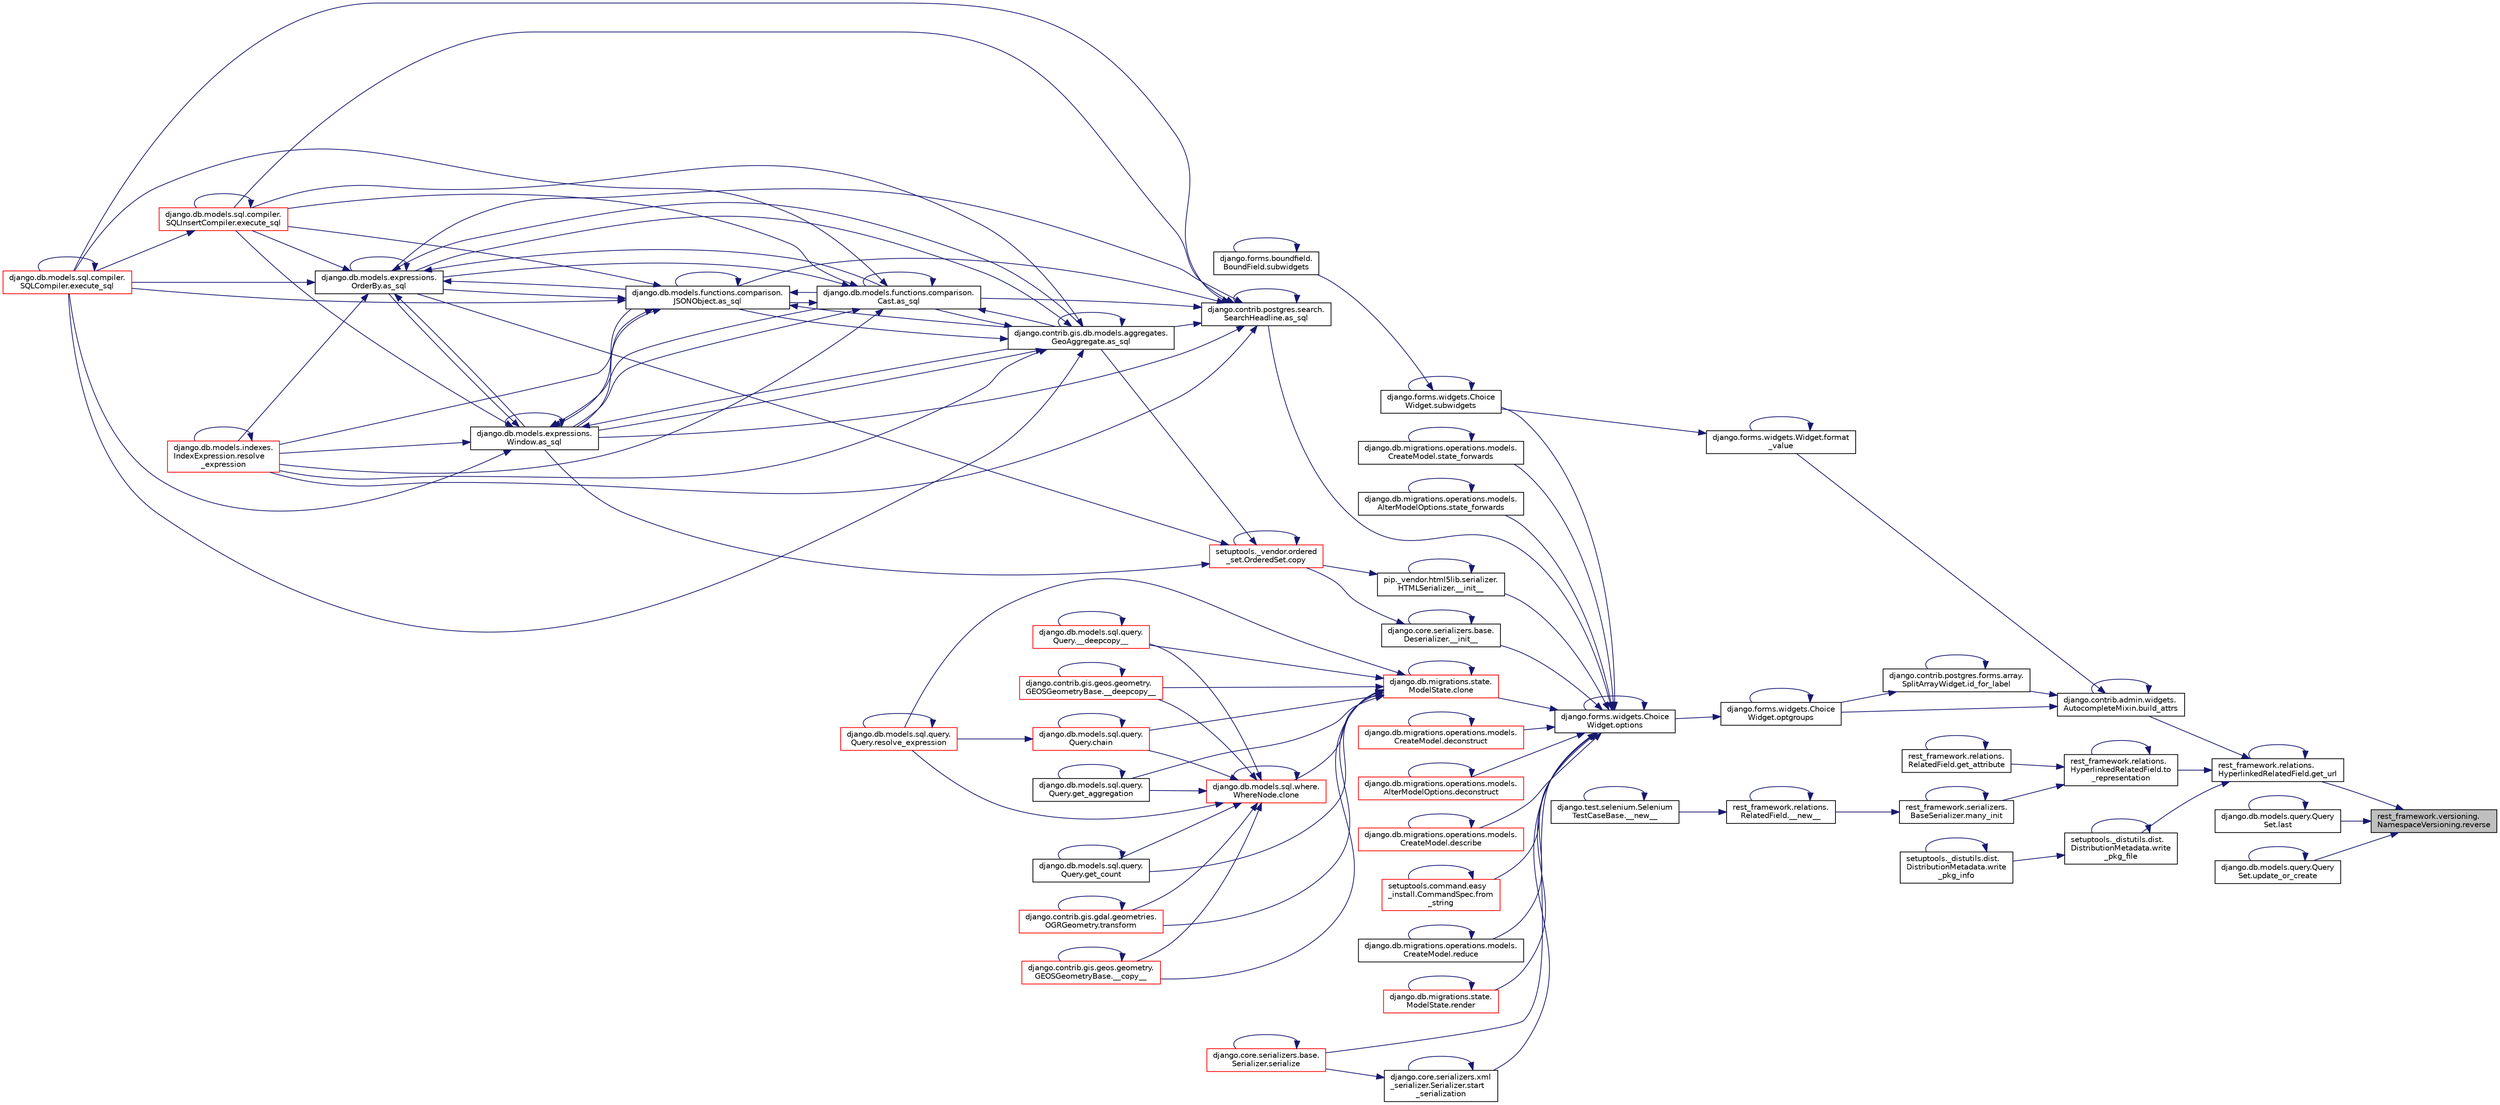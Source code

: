 digraph "rest_framework.versioning.NamespaceVersioning.reverse"
{
 // LATEX_PDF_SIZE
  edge [fontname="Helvetica",fontsize="10",labelfontname="Helvetica",labelfontsize="10"];
  node [fontname="Helvetica",fontsize="10",shape=record];
  rankdir="RL";
  Node1 [label="rest_framework.versioning.\lNamespaceVersioning.reverse",height=0.2,width=0.4,color="black", fillcolor="grey75", style="filled", fontcolor="black",tooltip=" "];
  Node1 -> Node2 [dir="back",color="midnightblue",fontsize="10",style="solid",fontname="Helvetica"];
  Node2 [label="rest_framework.relations.\lHyperlinkedRelatedField.get_url",height=0.2,width=0.4,color="black", fillcolor="white", style="filled",URL="$d1/d10/classrest__framework_1_1relations_1_1_hyperlinked_related_field.html#ac2cee1eea69703f33f0890f0352a194e",tooltip=" "];
  Node2 -> Node3 [dir="back",color="midnightblue",fontsize="10",style="solid",fontname="Helvetica"];
  Node3 [label="django.contrib.admin.widgets.\lAutocompleteMixin.build_attrs",height=0.2,width=0.4,color="black", fillcolor="white", style="filled",URL="$de/d3c/classdjango_1_1contrib_1_1admin_1_1widgets_1_1_autocomplete_mixin.html#a176090ce6f09cb6a66c1c8cd9bcc11f4",tooltip=" "];
  Node3 -> Node3 [dir="back",color="midnightblue",fontsize="10",style="solid",fontname="Helvetica"];
  Node3 -> Node4 [dir="back",color="midnightblue",fontsize="10",style="solid",fontname="Helvetica"];
  Node4 [label="django.forms.widgets.Widget.format\l_value",height=0.2,width=0.4,color="black", fillcolor="white", style="filled",URL="$d4/d5e/classdjango_1_1forms_1_1widgets_1_1_widget.html#a6223d906d553e933a2c703b77e813d27",tooltip=" "];
  Node4 -> Node4 [dir="back",color="midnightblue",fontsize="10",style="solid",fontname="Helvetica"];
  Node4 -> Node5 [dir="back",color="midnightblue",fontsize="10",style="solid",fontname="Helvetica"];
  Node5 [label="django.forms.widgets.Choice\lWidget.subwidgets",height=0.2,width=0.4,color="black", fillcolor="white", style="filled",URL="$d5/d18/classdjango_1_1forms_1_1widgets_1_1_choice_widget.html#a90027127caf58ece2d8c9d59027c9e5b",tooltip=" "];
  Node5 -> Node6 [dir="back",color="midnightblue",fontsize="10",style="solid",fontname="Helvetica"];
  Node6 [label="django.forms.boundfield.\lBoundField.subwidgets",height=0.2,width=0.4,color="black", fillcolor="white", style="filled",URL="$da/d92/classdjango_1_1forms_1_1boundfield_1_1_bound_field.html#a1367d359203b669735a2c747a5579250",tooltip=" "];
  Node6 -> Node6 [dir="back",color="midnightblue",fontsize="10",style="solid",fontname="Helvetica"];
  Node5 -> Node5 [dir="back",color="midnightblue",fontsize="10",style="solid",fontname="Helvetica"];
  Node3 -> Node7 [dir="back",color="midnightblue",fontsize="10",style="solid",fontname="Helvetica"];
  Node7 [label="django.contrib.postgres.forms.array.\lSplitArrayWidget.id_for_label",height=0.2,width=0.4,color="black", fillcolor="white", style="filled",URL="$d3/d50/classdjango_1_1contrib_1_1postgres_1_1forms_1_1array_1_1_split_array_widget.html#a8d3c2bd5d03c8ab5f13dee94a49df974",tooltip=" "];
  Node7 -> Node7 [dir="back",color="midnightblue",fontsize="10",style="solid",fontname="Helvetica"];
  Node7 -> Node8 [dir="back",color="midnightblue",fontsize="10",style="solid",fontname="Helvetica"];
  Node8 [label="django.forms.widgets.Choice\lWidget.optgroups",height=0.2,width=0.4,color="black", fillcolor="white", style="filled",URL="$d5/d18/classdjango_1_1forms_1_1widgets_1_1_choice_widget.html#a69d858bf11924e506b9973702d2ba075",tooltip=" "];
  Node8 -> Node8 [dir="back",color="midnightblue",fontsize="10",style="solid",fontname="Helvetica"];
  Node8 -> Node9 [dir="back",color="midnightblue",fontsize="10",style="solid",fontname="Helvetica"];
  Node9 [label="django.forms.widgets.Choice\lWidget.options",height=0.2,width=0.4,color="black", fillcolor="white", style="filled",URL="$d5/d18/classdjango_1_1forms_1_1widgets_1_1_choice_widget.html#a40af062eadb43dcc4a326e0e6e66ad78",tooltip=" "];
  Node9 -> Node10 [dir="back",color="midnightblue",fontsize="10",style="solid",fontname="Helvetica"];
  Node10 [label="pip._vendor.html5lib.serializer.\lHTMLSerializer.__init__",height=0.2,width=0.4,color="black", fillcolor="white", style="filled",URL="$d1/d17/classpip_1_1__vendor_1_1html5lib_1_1serializer_1_1_h_t_m_l_serializer.html#ae1f820664d0ba0b48b7b321577f1e996",tooltip=" "];
  Node10 -> Node10 [dir="back",color="midnightblue",fontsize="10",style="solid",fontname="Helvetica"];
  Node10 -> Node11 [dir="back",color="midnightblue",fontsize="10",style="solid",fontname="Helvetica"];
  Node11 [label="setuptools._vendor.ordered\l_set.OrderedSet.copy",height=0.2,width=0.4,color="red", fillcolor="white", style="filled",URL="$d0/d40/classsetuptools_1_1__vendor_1_1ordered__set_1_1_ordered_set.html#a84224c403039b9dac5d2794d85073053",tooltip=" "];
  Node11 -> Node21 [dir="back",color="midnightblue",fontsize="10",style="solid",fontname="Helvetica"];
  Node21 [label="django.contrib.gis.db.models.aggregates.\lGeoAggregate.as_sql",height=0.2,width=0.4,color="black", fillcolor="white", style="filled",URL="$df/dbe/classdjango_1_1contrib_1_1gis_1_1db_1_1models_1_1aggregates_1_1_geo_aggregate.html#a129bfb83cb8d965d40be63e974594fa7",tooltip=" "];
  Node21 -> Node19 [dir="back",color="midnightblue",fontsize="10",style="solid",fontname="Helvetica"];
  Node19 [label="django.db.models.functions.comparison.\lCast.as_sql",height=0.2,width=0.4,color="black", fillcolor="white", style="filled",URL="$dd/d3c/classdjango_1_1db_1_1models_1_1functions_1_1comparison_1_1_cast.html#a010e365ade29d50da0332d4f46b95cf0",tooltip=" "];
  Node19 -> Node19 [dir="back",color="midnightblue",fontsize="10",style="solid",fontname="Helvetica"];
  Node19 -> Node20 [dir="back",color="midnightblue",fontsize="10",style="solid",fontname="Helvetica"];
  Node20 [label="django.db.models.functions.comparison.\lJSONObject.as_sql",height=0.2,width=0.4,color="black", fillcolor="white", style="filled",URL="$db/d2f/classdjango_1_1db_1_1models_1_1functions_1_1comparison_1_1_j_s_o_n_object.html#a7ea48a9164c15f6c04fa1851987b0be4",tooltip=" "];
  Node20 -> Node19 [dir="back",color="midnightblue",fontsize="10",style="solid",fontname="Helvetica"];
  Node20 -> Node20 [dir="back",color="midnightblue",fontsize="10",style="solid",fontname="Helvetica"];
  Node20 -> Node21 [dir="back",color="midnightblue",fontsize="10",style="solid",fontname="Helvetica"];
  Node20 -> Node22 [dir="back",color="midnightblue",fontsize="10",style="solid",fontname="Helvetica"];
  Node22 [label="django.db.models.expressions.\lWindow.as_sql",height=0.2,width=0.4,color="black", fillcolor="white", style="filled",URL="$d6/d1c/classdjango_1_1db_1_1models_1_1expressions_1_1_window.html#a2a81a422e2884ef2026394b0f83416dc",tooltip=" "];
  Node22 -> Node19 [dir="back",color="midnightblue",fontsize="10",style="solid",fontname="Helvetica"];
  Node22 -> Node20 [dir="back",color="midnightblue",fontsize="10",style="solid",fontname="Helvetica"];
  Node22 -> Node21 [dir="back",color="midnightblue",fontsize="10",style="solid",fontname="Helvetica"];
  Node22 -> Node22 [dir="back",color="midnightblue",fontsize="10",style="solid",fontname="Helvetica"];
  Node22 -> Node23 [dir="back",color="midnightblue",fontsize="10",style="solid",fontname="Helvetica"];
  Node23 [label="django.db.models.expressions.\lOrderBy.as_sql",height=0.2,width=0.4,color="black", fillcolor="white", style="filled",URL="$da/d4d/classdjango_1_1db_1_1models_1_1expressions_1_1_order_by.html#a343064ad7cfdac310e95fd997ee6d4cc",tooltip=" "];
  Node23 -> Node19 [dir="back",color="midnightblue",fontsize="10",style="solid",fontname="Helvetica"];
  Node23 -> Node20 [dir="back",color="midnightblue",fontsize="10",style="solid",fontname="Helvetica"];
  Node23 -> Node21 [dir="back",color="midnightblue",fontsize="10",style="solid",fontname="Helvetica"];
  Node23 -> Node22 [dir="back",color="midnightblue",fontsize="10",style="solid",fontname="Helvetica"];
  Node23 -> Node23 [dir="back",color="midnightblue",fontsize="10",style="solid",fontname="Helvetica"];
  Node23 -> Node24 [dir="back",color="midnightblue",fontsize="10",style="solid",fontname="Helvetica"];
  Node24 [label="django.db.models.sql.compiler.\lSQLCompiler.execute_sql",height=0.2,width=0.4,color="red", fillcolor="white", style="filled",URL="$df/de2/classdjango_1_1db_1_1models_1_1sql_1_1compiler_1_1_s_q_l_compiler.html#a2547088c51124a0d09620d04cf56b050",tooltip=" "];
  Node24 -> Node24 [dir="back",color="midnightblue",fontsize="10",style="solid",fontname="Helvetica"];
  Node23 -> Node27 [dir="back",color="midnightblue",fontsize="10",style="solid",fontname="Helvetica"];
  Node27 [label="django.db.models.sql.compiler.\lSQLInsertCompiler.execute_sql",height=0.2,width=0.4,color="red", fillcolor="white", style="filled",URL="$dd/daa/classdjango_1_1db_1_1models_1_1sql_1_1compiler_1_1_s_q_l_insert_compiler.html#a2ebda5346b92962b6ac5ca8234bfeb42",tooltip=" "];
  Node27 -> Node24 [dir="back",color="midnightblue",fontsize="10",style="solid",fontname="Helvetica"];
  Node27 -> Node27 [dir="back",color="midnightblue",fontsize="10",style="solid",fontname="Helvetica"];
  Node23 -> Node28 [dir="back",color="midnightblue",fontsize="10",style="solid",fontname="Helvetica"];
  Node28 [label="django.db.models.indexes.\lIndexExpression.resolve\l_expression",height=0.2,width=0.4,color="red", fillcolor="white", style="filled",URL="$df/d4f/classdjango_1_1db_1_1models_1_1indexes_1_1_index_expression.html#ae39ac90454fba3ff53ac2d342cd5feea",tooltip=" "];
  Node28 -> Node28 [dir="back",color="midnightblue",fontsize="10",style="solid",fontname="Helvetica"];
  Node22 -> Node24 [dir="back",color="midnightblue",fontsize="10",style="solid",fontname="Helvetica"];
  Node22 -> Node27 [dir="back",color="midnightblue",fontsize="10",style="solid",fontname="Helvetica"];
  Node22 -> Node28 [dir="back",color="midnightblue",fontsize="10",style="solid",fontname="Helvetica"];
  Node20 -> Node23 [dir="back",color="midnightblue",fontsize="10",style="solid",fontname="Helvetica"];
  Node20 -> Node24 [dir="back",color="midnightblue",fontsize="10",style="solid",fontname="Helvetica"];
  Node20 -> Node27 [dir="back",color="midnightblue",fontsize="10",style="solid",fontname="Helvetica"];
  Node20 -> Node28 [dir="back",color="midnightblue",fontsize="10",style="solid",fontname="Helvetica"];
  Node19 -> Node21 [dir="back",color="midnightblue",fontsize="10",style="solid",fontname="Helvetica"];
  Node19 -> Node22 [dir="back",color="midnightblue",fontsize="10",style="solid",fontname="Helvetica"];
  Node19 -> Node23 [dir="back",color="midnightblue",fontsize="10",style="solid",fontname="Helvetica"];
  Node19 -> Node24 [dir="back",color="midnightblue",fontsize="10",style="solid",fontname="Helvetica"];
  Node19 -> Node27 [dir="back",color="midnightblue",fontsize="10",style="solid",fontname="Helvetica"];
  Node19 -> Node28 [dir="back",color="midnightblue",fontsize="10",style="solid",fontname="Helvetica"];
  Node21 -> Node20 [dir="back",color="midnightblue",fontsize="10",style="solid",fontname="Helvetica"];
  Node21 -> Node21 [dir="back",color="midnightblue",fontsize="10",style="solid",fontname="Helvetica"];
  Node21 -> Node22 [dir="back",color="midnightblue",fontsize="10",style="solid",fontname="Helvetica"];
  Node21 -> Node23 [dir="back",color="midnightblue",fontsize="10",style="solid",fontname="Helvetica"];
  Node21 -> Node24 [dir="back",color="midnightblue",fontsize="10",style="solid",fontname="Helvetica"];
  Node21 -> Node27 [dir="back",color="midnightblue",fontsize="10",style="solid",fontname="Helvetica"];
  Node21 -> Node28 [dir="back",color="midnightblue",fontsize="10",style="solid",fontname="Helvetica"];
  Node11 -> Node22 [dir="back",color="midnightblue",fontsize="10",style="solid",fontname="Helvetica"];
  Node11 -> Node23 [dir="back",color="midnightblue",fontsize="10",style="solid",fontname="Helvetica"];
  Node11 -> Node11 [dir="back",color="midnightblue",fontsize="10",style="solid",fontname="Helvetica"];
  Node9 -> Node125 [dir="back",color="midnightblue",fontsize="10",style="solid",fontname="Helvetica"];
  Node125 [label="django.core.serializers.base.\lDeserializer.__init__",height=0.2,width=0.4,color="black", fillcolor="white", style="filled",URL="$d7/df3/classdjango_1_1core_1_1serializers_1_1base_1_1_deserializer.html#ad79058cc0c4dcabd51d1c29d45757f70",tooltip=" "];
  Node125 -> Node125 [dir="back",color="midnightblue",fontsize="10",style="solid",fontname="Helvetica"];
  Node125 -> Node11 [dir="back",color="midnightblue",fontsize="10",style="solid",fontname="Helvetica"];
  Node9 -> Node321 [dir="back",color="midnightblue",fontsize="10",style="solid",fontname="Helvetica"];
  Node321 [label="django.contrib.postgres.search.\lSearchHeadline.as_sql",height=0.2,width=0.4,color="black", fillcolor="white", style="filled",URL="$d5/d6d/classdjango_1_1contrib_1_1postgres_1_1search_1_1_search_headline.html#a7b036484282edf2b56f64572a2b6dae0",tooltip=" "];
  Node321 -> Node19 [dir="back",color="midnightblue",fontsize="10",style="solid",fontname="Helvetica"];
  Node321 -> Node20 [dir="back",color="midnightblue",fontsize="10",style="solid",fontname="Helvetica"];
  Node321 -> Node21 [dir="back",color="midnightblue",fontsize="10",style="solid",fontname="Helvetica"];
  Node321 -> Node321 [dir="back",color="midnightblue",fontsize="10",style="solid",fontname="Helvetica"];
  Node321 -> Node22 [dir="back",color="midnightblue",fontsize="10",style="solid",fontname="Helvetica"];
  Node321 -> Node23 [dir="back",color="midnightblue",fontsize="10",style="solid",fontname="Helvetica"];
  Node321 -> Node24 [dir="back",color="midnightblue",fontsize="10",style="solid",fontname="Helvetica"];
  Node321 -> Node27 [dir="back",color="midnightblue",fontsize="10",style="solid",fontname="Helvetica"];
  Node321 -> Node28 [dir="back",color="midnightblue",fontsize="10",style="solid",fontname="Helvetica"];
  Node9 -> Node322 [dir="back",color="midnightblue",fontsize="10",style="solid",fontname="Helvetica"];
  Node322 [label="django.db.migrations.state.\lModelState.clone",height=0.2,width=0.4,color="red", fillcolor="white", style="filled",URL="$d1/d62/classdjango_1_1db_1_1migrations_1_1state_1_1_model_state.html#ab5feb03ae6d22923dd5029a5cfb8abb0",tooltip=" "];
  Node322 -> Node203 [dir="back",color="midnightblue",fontsize="10",style="solid",fontname="Helvetica"];
  Node203 [label="django.contrib.gis.geos.geometry.\lGEOSGeometryBase.__copy__",height=0.2,width=0.4,color="red", fillcolor="white", style="filled",URL="$d0/d97/classdjango_1_1contrib_1_1gis_1_1geos_1_1geometry_1_1_g_e_o_s_geometry_base.html#ad0b8f9f034cdd53b3646bc83bebfee9d",tooltip=" "];
  Node203 -> Node203 [dir="back",color="midnightblue",fontsize="10",style="solid",fontname="Helvetica"];
  Node322 -> Node273 [dir="back",color="midnightblue",fontsize="10",style="solid",fontname="Helvetica"];
  Node273 [label="django.db.models.sql.query.\lQuery.__deepcopy__",height=0.2,width=0.4,color="red", fillcolor="white", style="filled",URL="$d6/d30/classdjango_1_1db_1_1models_1_1sql_1_1query_1_1_query.html#a47d0b39c5cf5d7f03c4ce7f394792e9e",tooltip=" "];
  Node273 -> Node273 [dir="back",color="midnightblue",fontsize="10",style="solid",fontname="Helvetica"];
  Node322 -> Node275 [dir="back",color="midnightblue",fontsize="10",style="solid",fontname="Helvetica"];
  Node275 [label="django.contrib.gis.geos.geometry.\lGEOSGeometryBase.__deepcopy__",height=0.2,width=0.4,color="red", fillcolor="white", style="filled",URL="$d0/d97/classdjango_1_1contrib_1_1gis_1_1geos_1_1geometry_1_1_g_e_o_s_geometry_base.html#abd885baf64b30178d1b8fc440359bd52",tooltip=" "];
  Node275 -> Node275 [dir="back",color="midnightblue",fontsize="10",style="solid",fontname="Helvetica"];
  Node322 -> Node276 [dir="back",color="midnightblue",fontsize="10",style="solid",fontname="Helvetica"];
  Node276 [label="django.db.models.sql.query.\lQuery.chain",height=0.2,width=0.4,color="red", fillcolor="white", style="filled",URL="$d6/d30/classdjango_1_1db_1_1models_1_1sql_1_1query_1_1_query.html#a37be68b6aa70388830ba40dcf69226e0",tooltip=" "];
  Node276 -> Node276 [dir="back",color="midnightblue",fontsize="10",style="solid",fontname="Helvetica"];
  Node276 -> Node278 [dir="back",color="midnightblue",fontsize="10",style="solid",fontname="Helvetica"];
  Node278 [label="django.db.models.sql.query.\lQuery.resolve_expression",height=0.2,width=0.4,color="red", fillcolor="white", style="filled",URL="$d6/d30/classdjango_1_1db_1_1models_1_1sql_1_1query_1_1_query.html#a9e8ca457b39c8f73a40d5ab53980fe1b",tooltip=" "];
  Node278 -> Node278 [dir="back",color="midnightblue",fontsize="10",style="solid",fontname="Helvetica"];
  Node322 -> Node322 [dir="back",color="midnightblue",fontsize="10",style="solid",fontname="Helvetica"];
  Node322 -> Node279 [dir="back",color="midnightblue",fontsize="10",style="solid",fontname="Helvetica"];
  Node279 [label="django.db.models.sql.where.\lWhereNode.clone",height=0.2,width=0.4,color="red", fillcolor="white", style="filled",URL="$db/da3/classdjango_1_1db_1_1models_1_1sql_1_1where_1_1_where_node.html#aa169773c5fb2dda662bec5946ed79263",tooltip=" "];
  Node279 -> Node203 [dir="back",color="midnightblue",fontsize="10",style="solid",fontname="Helvetica"];
  Node279 -> Node273 [dir="back",color="midnightblue",fontsize="10",style="solid",fontname="Helvetica"];
  Node279 -> Node275 [dir="back",color="midnightblue",fontsize="10",style="solid",fontname="Helvetica"];
  Node279 -> Node276 [dir="back",color="midnightblue",fontsize="10",style="solid",fontname="Helvetica"];
  Node279 -> Node279 [dir="back",color="midnightblue",fontsize="10",style="solid",fontname="Helvetica"];
  Node279 -> Node280 [dir="back",color="midnightblue",fontsize="10",style="solid",fontname="Helvetica"];
  Node280 [label="django.db.models.sql.query.\lQuery.get_aggregation",height=0.2,width=0.4,color="black", fillcolor="white", style="filled",URL="$d6/d30/classdjango_1_1db_1_1models_1_1sql_1_1query_1_1_query.html#ab4d610fd0c5584b3a54114136328c7f2",tooltip=" "];
  Node280 -> Node280 [dir="back",color="midnightblue",fontsize="10",style="solid",fontname="Helvetica"];
  Node279 -> Node281 [dir="back",color="midnightblue",fontsize="10",style="solid",fontname="Helvetica"];
  Node281 [label="django.db.models.sql.query.\lQuery.get_count",height=0.2,width=0.4,color="black", fillcolor="white", style="filled",URL="$d6/d30/classdjango_1_1db_1_1models_1_1sql_1_1query_1_1_query.html#ac79609ff8cae523450ee522120f71f02",tooltip=" "];
  Node281 -> Node281 [dir="back",color="midnightblue",fontsize="10",style="solid",fontname="Helvetica"];
  Node279 -> Node278 [dir="back",color="midnightblue",fontsize="10",style="solid",fontname="Helvetica"];
  Node279 -> Node282 [dir="back",color="midnightblue",fontsize="10",style="solid",fontname="Helvetica"];
  Node282 [label="django.contrib.gis.gdal.geometries.\lOGRGeometry.transform",height=0.2,width=0.4,color="red", fillcolor="white", style="filled",URL="$dd/d78/classdjango_1_1contrib_1_1gis_1_1gdal_1_1geometries_1_1_o_g_r_geometry.html#a226a7d57d4415577e5134c074054bc99",tooltip=" "];
  Node282 -> Node282 [dir="back",color="midnightblue",fontsize="10",style="solid",fontname="Helvetica"];
  Node322 -> Node280 [dir="back",color="midnightblue",fontsize="10",style="solid",fontname="Helvetica"];
  Node322 -> Node281 [dir="back",color="midnightblue",fontsize="10",style="solid",fontname="Helvetica"];
  Node322 -> Node278 [dir="back",color="midnightblue",fontsize="10",style="solid",fontname="Helvetica"];
  Node322 -> Node282 [dir="back",color="midnightblue",fontsize="10",style="solid",fontname="Helvetica"];
  Node9 -> Node323 [dir="back",color="midnightblue",fontsize="10",style="solid",fontname="Helvetica"];
  Node323 [label="django.db.migrations.operations.models.\lCreateModel.deconstruct",height=0.2,width=0.4,color="red", fillcolor="white", style="filled",URL="$df/de7/classdjango_1_1db_1_1migrations_1_1operations_1_1models_1_1_create_model.html#a910fdf57be013d29c67fcadc89a5d359",tooltip=" "];
  Node323 -> Node323 [dir="back",color="midnightblue",fontsize="10",style="solid",fontname="Helvetica"];
  Node9 -> Node327 [dir="back",color="midnightblue",fontsize="10",style="solid",fontname="Helvetica"];
  Node327 [label="django.db.migrations.operations.models.\lAlterModelOptions.deconstruct",height=0.2,width=0.4,color="red", fillcolor="white", style="filled",URL="$d9/db3/classdjango_1_1db_1_1migrations_1_1operations_1_1models_1_1_alter_model_options.html#a783d403446e04752c1a1a57759243501",tooltip=" "];
  Node327 -> Node327 [dir="back",color="midnightblue",fontsize="10",style="solid",fontname="Helvetica"];
  Node9 -> Node328 [dir="back",color="midnightblue",fontsize="10",style="solid",fontname="Helvetica"];
  Node328 [label="django.db.migrations.operations.models.\lCreateModel.describe",height=0.2,width=0.4,color="red", fillcolor="white", style="filled",URL="$df/de7/classdjango_1_1db_1_1migrations_1_1operations_1_1models_1_1_create_model.html#a5a47a5e72edb0442fb58b33816d1a254",tooltip=" "];
  Node328 -> Node328 [dir="back",color="midnightblue",fontsize="10",style="solid",fontname="Helvetica"];
  Node9 -> Node330 [dir="back",color="midnightblue",fontsize="10",style="solid",fontname="Helvetica"];
  Node330 [label="setuptools.command.easy\l_install.CommandSpec.from\l_string",height=0.2,width=0.4,color="red", fillcolor="white", style="filled",URL="$d8/da2/classsetuptools_1_1command_1_1easy__install_1_1_command_spec.html#a06561ebbceb860d5733127793c5896dc",tooltip=" "];
  Node330 -> Node330 [dir="back",color="midnightblue",fontsize="10",style="solid",fontname="Helvetica"];
  Node9 -> Node9 [dir="back",color="midnightblue",fontsize="10",style="solid",fontname="Helvetica"];
  Node9 -> Node332 [dir="back",color="midnightblue",fontsize="10",style="solid",fontname="Helvetica"];
  Node332 [label="django.db.migrations.operations.models.\lCreateModel.reduce",height=0.2,width=0.4,color="black", fillcolor="white", style="filled",URL="$df/de7/classdjango_1_1db_1_1migrations_1_1operations_1_1models_1_1_create_model.html#a4747cc5f9daa0f3dc8d040d85c42f591",tooltip=" "];
  Node332 -> Node332 [dir="back",color="midnightblue",fontsize="10",style="solid",fontname="Helvetica"];
  Node9 -> Node333 [dir="back",color="midnightblue",fontsize="10",style="solid",fontname="Helvetica"];
  Node333 [label="django.db.migrations.state.\lModelState.render",height=0.2,width=0.4,color="red", fillcolor="white", style="filled",URL="$d1/d62/classdjango_1_1db_1_1migrations_1_1state_1_1_model_state.html#a671a1ed529a03603cbccb7a8222d2a1d",tooltip=" "];
  Node333 -> Node333 [dir="back",color="midnightblue",fontsize="10",style="solid",fontname="Helvetica"];
  Node9 -> Node132 [dir="back",color="midnightblue",fontsize="10",style="solid",fontname="Helvetica"];
  Node132 [label="django.core.serializers.base.\lSerializer.serialize",height=0.2,width=0.4,color="red", fillcolor="white", style="filled",URL="$de/d56/classdjango_1_1core_1_1serializers_1_1base_1_1_serializer.html#afbe191492d554061efa3d31576408535",tooltip=" "];
  Node132 -> Node132 [dir="back",color="midnightblue",fontsize="10",style="solid",fontname="Helvetica"];
  Node9 -> Node334 [dir="back",color="midnightblue",fontsize="10",style="solid",fontname="Helvetica"];
  Node334 [label="django.core.serializers.xml\l_serializer.Serializer.start\l_serialization",height=0.2,width=0.4,color="black", fillcolor="white", style="filled",URL="$dc/d8c/classdjango_1_1core_1_1serializers_1_1xml__serializer_1_1_serializer.html#a69533ac1db45ee31b9870e4c15993836",tooltip=" "];
  Node334 -> Node132 [dir="back",color="midnightblue",fontsize="10",style="solid",fontname="Helvetica"];
  Node334 -> Node334 [dir="back",color="midnightblue",fontsize="10",style="solid",fontname="Helvetica"];
  Node9 -> Node335 [dir="back",color="midnightblue",fontsize="10",style="solid",fontname="Helvetica"];
  Node335 [label="django.db.migrations.operations.models.\lCreateModel.state_forwards",height=0.2,width=0.4,color="black", fillcolor="white", style="filled",URL="$df/de7/classdjango_1_1db_1_1migrations_1_1operations_1_1models_1_1_create_model.html#a0bcab5c3c57ecdcfb3ab5f3aa318235f",tooltip=" "];
  Node335 -> Node335 [dir="back",color="midnightblue",fontsize="10",style="solid",fontname="Helvetica"];
  Node9 -> Node336 [dir="back",color="midnightblue",fontsize="10",style="solid",fontname="Helvetica"];
  Node336 [label="django.db.migrations.operations.models.\lAlterModelOptions.state_forwards",height=0.2,width=0.4,color="black", fillcolor="white", style="filled",URL="$d9/db3/classdjango_1_1db_1_1migrations_1_1operations_1_1models_1_1_alter_model_options.html#ad40151e007c598a5dff48309d7512589",tooltip=" "];
  Node336 -> Node336 [dir="back",color="midnightblue",fontsize="10",style="solid",fontname="Helvetica"];
  Node9 -> Node5 [dir="back",color="midnightblue",fontsize="10",style="solid",fontname="Helvetica"];
  Node3 -> Node8 [dir="back",color="midnightblue",fontsize="10",style="solid",fontname="Helvetica"];
  Node2 -> Node2 [dir="back",color="midnightblue",fontsize="10",style="solid",fontname="Helvetica"];
  Node2 -> Node681 [dir="back",color="midnightblue",fontsize="10",style="solid",fontname="Helvetica"];
  Node681 [label="rest_framework.relations.\lHyperlinkedRelatedField.to\l_representation",height=0.2,width=0.4,color="black", fillcolor="white", style="filled",URL="$d1/d10/classrest__framework_1_1relations_1_1_hyperlinked_related_field.html#a1e6bc1ec238a11cae25416dc82170784",tooltip=" "];
  Node681 -> Node382 [dir="back",color="midnightblue",fontsize="10",style="solid",fontname="Helvetica"];
  Node382 [label="rest_framework.relations.\lRelatedField.get_attribute",height=0.2,width=0.4,color="black", fillcolor="white", style="filled",URL="$d4/d5c/classrest__framework_1_1relations_1_1_related_field.html#a7b4c46981d21c341076b09dbaaff3e01",tooltip=" "];
  Node382 -> Node382 [dir="back",color="midnightblue",fontsize="10",style="solid",fontname="Helvetica"];
  Node681 -> Node178 [dir="back",color="midnightblue",fontsize="10",style="solid",fontname="Helvetica"];
  Node178 [label="rest_framework.serializers.\lBaseSerializer.many_init",height=0.2,width=0.4,color="black", fillcolor="white", style="filled",URL="$d9/de7/classrest__framework_1_1serializers_1_1_base_serializer.html#aa66062b6866b3306c40d310e19b25971",tooltip=" "];
  Node178 -> Node179 [dir="back",color="midnightblue",fontsize="10",style="solid",fontname="Helvetica"];
  Node179 [label="rest_framework.relations.\lRelatedField.__new__",height=0.2,width=0.4,color="black", fillcolor="white", style="filled",URL="$d4/d5c/classrest__framework_1_1relations_1_1_related_field.html#a9c0045d2dbd9499413a1f48f03f74d1a",tooltip=" "];
  Node179 -> Node179 [dir="back",color="midnightblue",fontsize="10",style="solid",fontname="Helvetica"];
  Node179 -> Node180 [dir="back",color="midnightblue",fontsize="10",style="solid",fontname="Helvetica"];
  Node180 [label="django.test.selenium.Selenium\lTestCaseBase.__new__",height=0.2,width=0.4,color="black", fillcolor="white", style="filled",URL="$de/d87/classdjango_1_1test_1_1selenium_1_1_selenium_test_case_base.html#a86de53123b296dfd0b9c6ded13dc4cf8",tooltip=" "];
  Node180 -> Node180 [dir="back",color="midnightblue",fontsize="10",style="solid",fontname="Helvetica"];
  Node178 -> Node178 [dir="back",color="midnightblue",fontsize="10",style="solid",fontname="Helvetica"];
  Node681 -> Node681 [dir="back",color="midnightblue",fontsize="10",style="solid",fontname="Helvetica"];
  Node2 -> Node682 [dir="back",color="midnightblue",fontsize="10",style="solid",fontname="Helvetica"];
  Node682 [label="setuptools._distutils.dist.\lDistributionMetadata.write\l_pkg_file",height=0.2,width=0.4,color="black", fillcolor="white", style="filled",URL="$d9/d53/classsetuptools_1_1__distutils_1_1dist_1_1_distribution_metadata.html#a921d583635d0bc0574df79343e6ad60d",tooltip=" "];
  Node682 -> Node682 [dir="back",color="midnightblue",fontsize="10",style="solid",fontname="Helvetica"];
  Node682 -> Node683 [dir="back",color="midnightblue",fontsize="10",style="solid",fontname="Helvetica"];
  Node683 [label="setuptools._distutils.dist.\lDistributionMetadata.write\l_pkg_info",height=0.2,width=0.4,color="black", fillcolor="white", style="filled",URL="$d9/d53/classsetuptools_1_1__distutils_1_1dist_1_1_distribution_metadata.html#a0991ae41b387cdfc66e684f1dcd7037f",tooltip=" "];
  Node683 -> Node683 [dir="back",color="midnightblue",fontsize="10",style="solid",fontname="Helvetica"];
  Node1 -> Node684 [dir="back",color="midnightblue",fontsize="10",style="solid",fontname="Helvetica"];
  Node684 [label="django.db.models.query.Query\lSet.last",height=0.2,width=0.4,color="black", fillcolor="white", style="filled",URL="$dd/d94/classdjango_1_1db_1_1models_1_1query_1_1_query_set.html#a02dcc979f9318b699b250633bf653c07",tooltip=" "];
  Node684 -> Node684 [dir="back",color="midnightblue",fontsize="10",style="solid",fontname="Helvetica"];
  Node1 -> Node243 [dir="back",color="midnightblue",fontsize="10",style="solid",fontname="Helvetica"];
  Node243 [label="django.db.models.query.Query\lSet.update_or_create",height=0.2,width=0.4,color="black", fillcolor="white", style="filled",URL="$dd/d94/classdjango_1_1db_1_1models_1_1query_1_1_query_set.html#a5013eeb782f22ce561db8a8b0727e118",tooltip=" "];
  Node243 -> Node243 [dir="back",color="midnightblue",fontsize="10",style="solid",fontname="Helvetica"];
}
